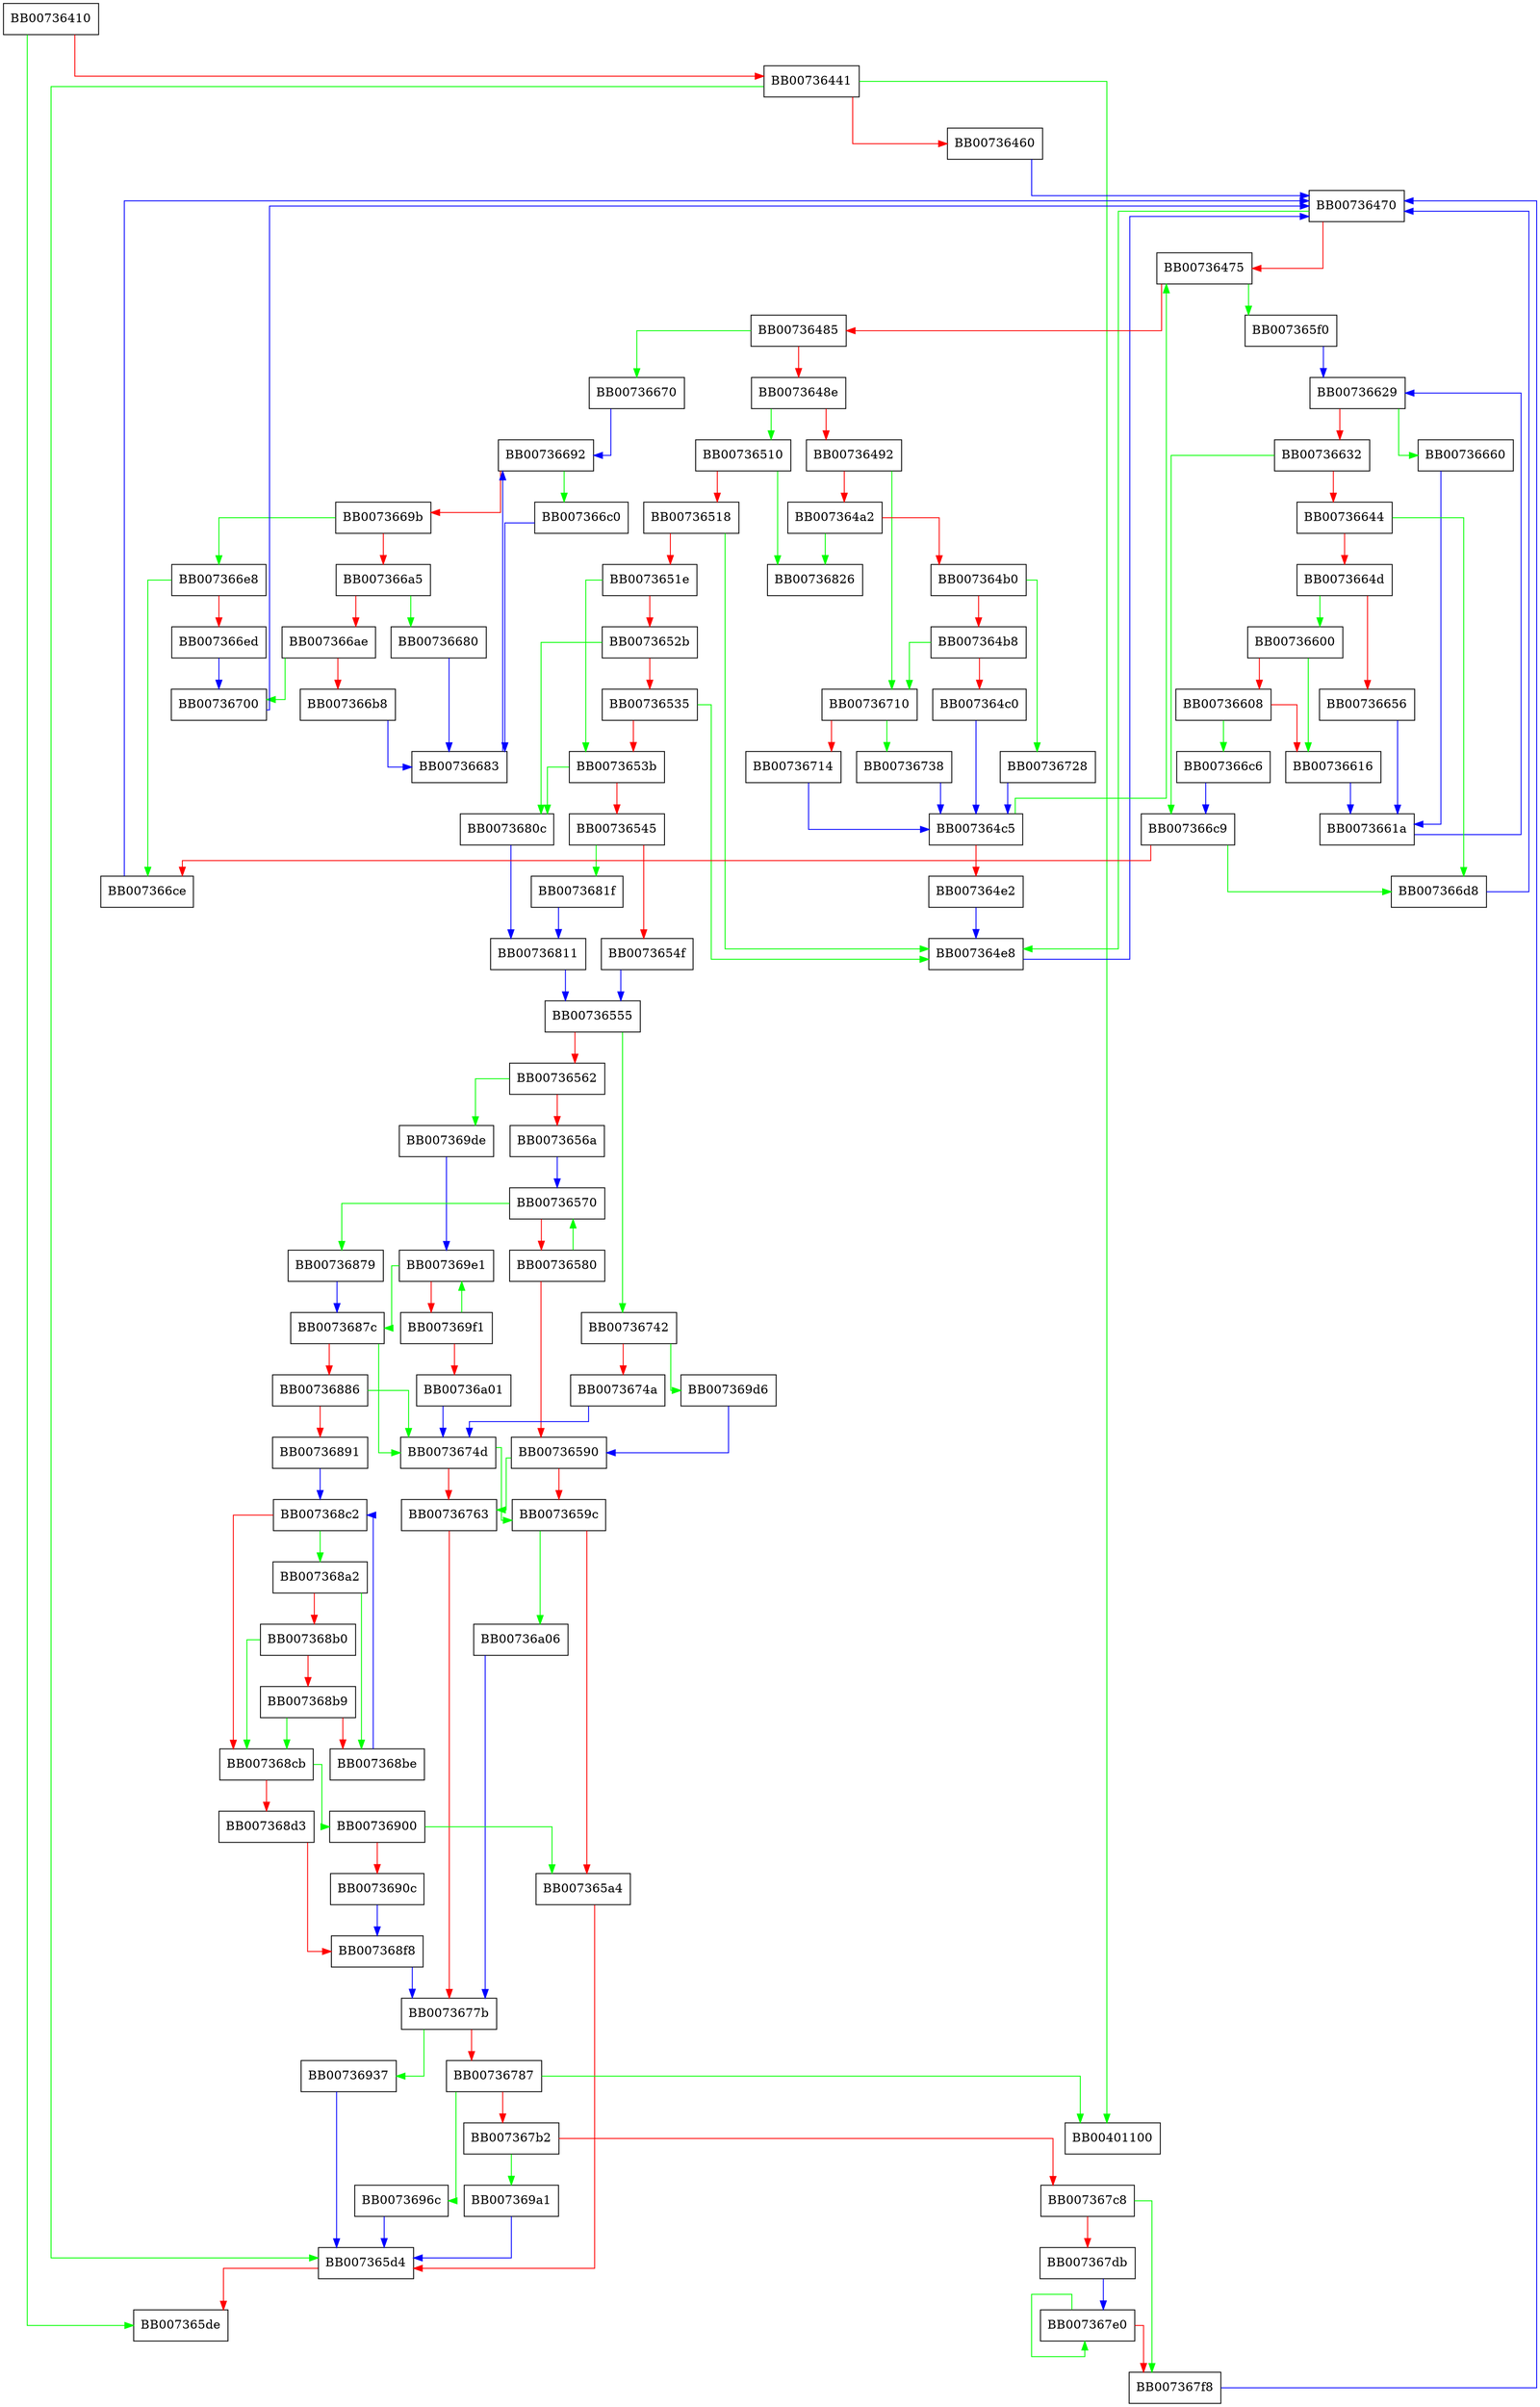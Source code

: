 digraph str_copy {
  node [shape="box"];
  graph [splines=ortho];
  BB00736410 -> BB007365de [color="green"];
  BB00736410 -> BB00736441 [color="red"];
  BB00736441 -> BB00401100 [color="green"];
  BB00736441 -> BB007365d4 [color="green"];
  BB00736441 -> BB00736460 [color="red"];
  BB00736460 -> BB00736470 [color="blue"];
  BB00736470 -> BB007364e8 [color="green"];
  BB00736470 -> BB00736475 [color="red"];
  BB00736475 -> BB007365f0 [color="green"];
  BB00736475 -> BB00736485 [color="red"];
  BB00736485 -> BB00736670 [color="green"];
  BB00736485 -> BB0073648e [color="red"];
  BB0073648e -> BB00736510 [color="green"];
  BB0073648e -> BB00736492 [color="red"];
  BB00736492 -> BB00736710 [color="green"];
  BB00736492 -> BB007364a2 [color="red"];
  BB007364a2 -> BB00736826 [color="green"];
  BB007364a2 -> BB007364b0 [color="red"];
  BB007364b0 -> BB00736728 [color="green"];
  BB007364b0 -> BB007364b8 [color="red"];
  BB007364b8 -> BB00736710 [color="green"];
  BB007364b8 -> BB007364c0 [color="red"];
  BB007364c0 -> BB007364c5 [color="blue"];
  BB007364c5 -> BB00736475 [color="green"];
  BB007364c5 -> BB007364e2 [color="red"];
  BB007364e2 -> BB007364e8 [color="blue"];
  BB007364e8 -> BB00736470 [color="blue"];
  BB00736510 -> BB00736826 [color="green"];
  BB00736510 -> BB00736518 [color="red"];
  BB00736518 -> BB007364e8 [color="green"];
  BB00736518 -> BB0073651e [color="red"];
  BB0073651e -> BB0073653b [color="green"];
  BB0073651e -> BB0073652b [color="red"];
  BB0073652b -> BB0073680c [color="green"];
  BB0073652b -> BB00736535 [color="red"];
  BB00736535 -> BB007364e8 [color="green"];
  BB00736535 -> BB0073653b [color="red"];
  BB0073653b -> BB0073680c [color="green"];
  BB0073653b -> BB00736545 [color="red"];
  BB00736545 -> BB0073681f [color="green"];
  BB00736545 -> BB0073654f [color="red"];
  BB0073654f -> BB00736555 [color="blue"];
  BB00736555 -> BB00736742 [color="green"];
  BB00736555 -> BB00736562 [color="red"];
  BB00736562 -> BB007369de [color="green"];
  BB00736562 -> BB0073656a [color="red"];
  BB0073656a -> BB00736570 [color="blue"];
  BB00736570 -> BB00736879 [color="green"];
  BB00736570 -> BB00736580 [color="red"];
  BB00736580 -> BB00736570 [color="green"];
  BB00736580 -> BB00736590 [color="red"];
  BB00736590 -> BB00736763 [color="green"];
  BB00736590 -> BB0073659c [color="red"];
  BB0073659c -> BB00736a06 [color="green"];
  BB0073659c -> BB007365a4 [color="red"];
  BB007365a4 -> BB007365d4 [color="red"];
  BB007365d4 -> BB007365de [color="red"];
  BB007365f0 -> BB00736629 [color="blue"];
  BB00736600 -> BB00736616 [color="green"];
  BB00736600 -> BB00736608 [color="red"];
  BB00736608 -> BB007366c6 [color="green"];
  BB00736608 -> BB00736616 [color="red"];
  BB00736616 -> BB0073661a [color="blue"];
  BB0073661a -> BB00736629 [color="blue"];
  BB00736629 -> BB00736660 [color="green"];
  BB00736629 -> BB00736632 [color="red"];
  BB00736632 -> BB007366c9 [color="green"];
  BB00736632 -> BB00736644 [color="red"];
  BB00736644 -> BB007366d8 [color="green"];
  BB00736644 -> BB0073664d [color="red"];
  BB0073664d -> BB00736600 [color="green"];
  BB0073664d -> BB00736656 [color="red"];
  BB00736656 -> BB0073661a [color="blue"];
  BB00736660 -> BB0073661a [color="blue"];
  BB00736670 -> BB00736692 [color="blue"];
  BB00736680 -> BB00736683 [color="blue"];
  BB00736683 -> BB00736692 [color="blue"];
  BB00736692 -> BB007366c0 [color="green"];
  BB00736692 -> BB0073669b [color="red"];
  BB0073669b -> BB007366e8 [color="green"];
  BB0073669b -> BB007366a5 [color="red"];
  BB007366a5 -> BB00736680 [color="green"];
  BB007366a5 -> BB007366ae [color="red"];
  BB007366ae -> BB00736700 [color="green"];
  BB007366ae -> BB007366b8 [color="red"];
  BB007366b8 -> BB00736683 [color="blue"];
  BB007366c0 -> BB00736683 [color="blue"];
  BB007366c6 -> BB007366c9 [color="blue"];
  BB007366c9 -> BB007366d8 [color="green"];
  BB007366c9 -> BB007366ce [color="red"];
  BB007366ce -> BB00736470 [color="blue"];
  BB007366d8 -> BB00736470 [color="blue"];
  BB007366e8 -> BB007366ce [color="green"];
  BB007366e8 -> BB007366ed [color="red"];
  BB007366ed -> BB00736700 [color="blue"];
  BB00736700 -> BB00736470 [color="blue"];
  BB00736710 -> BB00736738 [color="green"];
  BB00736710 -> BB00736714 [color="red"];
  BB00736714 -> BB007364c5 [color="blue"];
  BB00736728 -> BB007364c5 [color="blue"];
  BB00736738 -> BB007364c5 [color="blue"];
  BB00736742 -> BB007369d6 [color="green"];
  BB00736742 -> BB0073674a [color="red"];
  BB0073674a -> BB0073674d [color="blue"];
  BB0073674d -> BB0073659c [color="green"];
  BB0073674d -> BB00736763 [color="red"];
  BB00736763 -> BB0073677b [color="red"];
  BB0073677b -> BB00736937 [color="green"];
  BB0073677b -> BB00736787 [color="red"];
  BB00736787 -> BB00401100 [color="green"];
  BB00736787 -> BB0073696c [color="green"];
  BB00736787 -> BB007367b2 [color="red"];
  BB007367b2 -> BB007369a1 [color="green"];
  BB007367b2 -> BB007367c8 [color="red"];
  BB007367c8 -> BB007367f8 [color="green"];
  BB007367c8 -> BB007367db [color="red"];
  BB007367db -> BB007367e0 [color="blue"];
  BB007367e0 -> BB007367e0 [color="green"];
  BB007367e0 -> BB007367f8 [color="red"];
  BB007367f8 -> BB00736470 [color="blue"];
  BB0073680c -> BB00736811 [color="blue"];
  BB00736811 -> BB00736555 [color="blue"];
  BB0073681f -> BB00736811 [color="blue"];
  BB00736879 -> BB0073687c [color="blue"];
  BB0073687c -> BB0073674d [color="green"];
  BB0073687c -> BB00736886 [color="red"];
  BB00736886 -> BB0073674d [color="green"];
  BB00736886 -> BB00736891 [color="red"];
  BB00736891 -> BB007368c2 [color="blue"];
  BB007368a2 -> BB007368be [color="green"];
  BB007368a2 -> BB007368b0 [color="red"];
  BB007368b0 -> BB007368cb [color="green"];
  BB007368b0 -> BB007368b9 [color="red"];
  BB007368b9 -> BB007368cb [color="green"];
  BB007368b9 -> BB007368be [color="red"];
  BB007368be -> BB007368c2 [color="blue"];
  BB007368c2 -> BB007368a2 [color="green"];
  BB007368c2 -> BB007368cb [color="red"];
  BB007368cb -> BB00736900 [color="green"];
  BB007368cb -> BB007368d3 [color="red"];
  BB007368d3 -> BB007368f8 [color="red"];
  BB007368f8 -> BB0073677b [color="blue"];
  BB00736900 -> BB007365a4 [color="green"];
  BB00736900 -> BB0073690c [color="red"];
  BB0073690c -> BB007368f8 [color="blue"];
  BB00736937 -> BB007365d4 [color="blue"];
  BB0073696c -> BB007365d4 [color="blue"];
  BB007369a1 -> BB007365d4 [color="blue"];
  BB007369d6 -> BB00736590 [color="blue"];
  BB007369de -> BB007369e1 [color="blue"];
  BB007369e1 -> BB0073687c [color="green"];
  BB007369e1 -> BB007369f1 [color="red"];
  BB007369f1 -> BB007369e1 [color="green"];
  BB007369f1 -> BB00736a01 [color="red"];
  BB00736a01 -> BB0073674d [color="blue"];
  BB00736a06 -> BB0073677b [color="blue"];
}